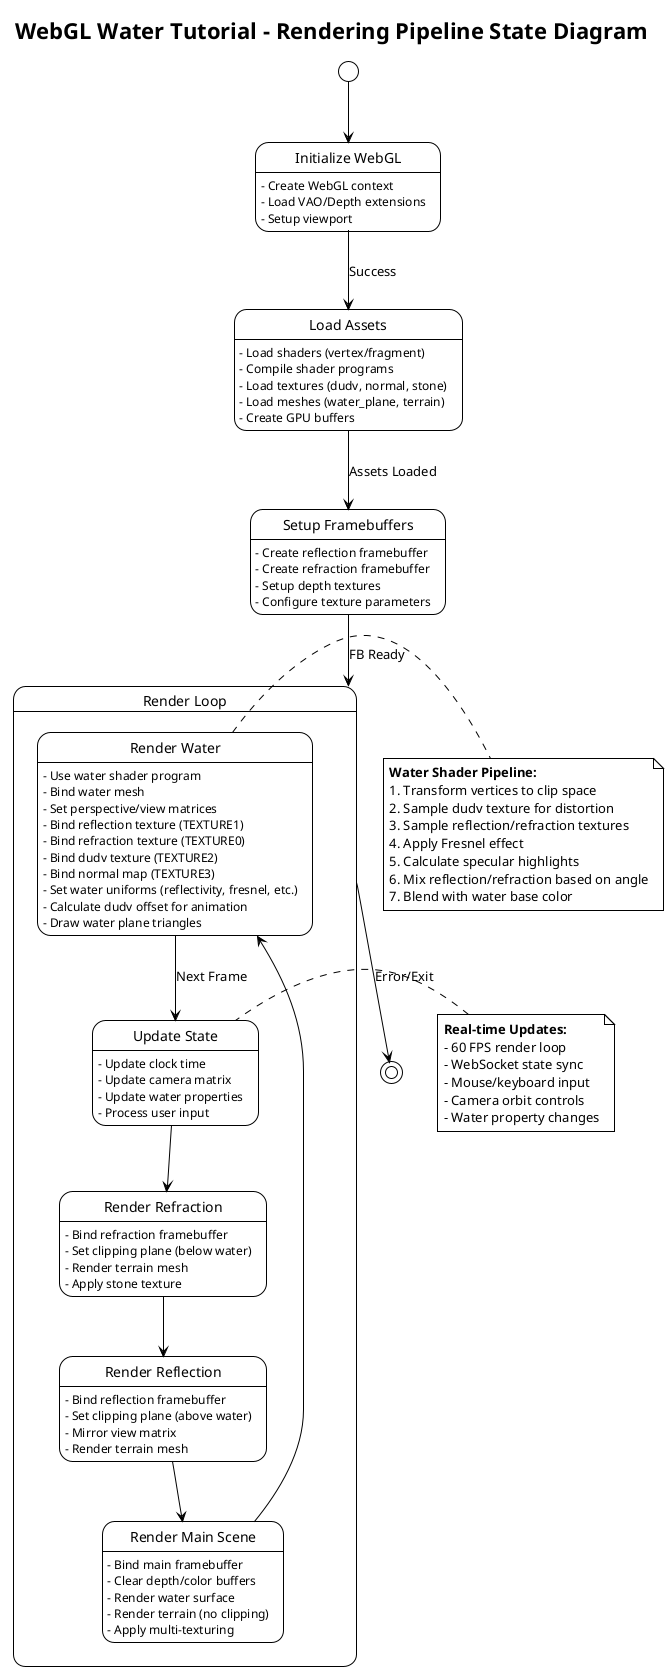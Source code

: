@startuml WebGL Water Rendering Pipeline
!theme plain
skinparam backgroundColor #FFFFFF
skinparam defaultFontColor #000000

title WebGL Water Tutorial - Rendering Pipeline State Diagram

state "Initialize WebGL" as Init {
  Init : - Create WebGL context
  Init : - Load VAO/Depth extensions
  Init : - Setup viewport
}

state "Load Assets" as LoadAssets {
  LoadAssets : - Load shaders (vertex/fragment)
  LoadAssets : - Compile shader programs
  LoadAssets : - Load textures (dudv, normal, stone)
  LoadAssets : - Load meshes (water_plane, terrain)
  LoadAssets : - Create GPU buffers
}

state "Setup Framebuffers" as SetupFB {
  SetupFB : - Create reflection framebuffer
  SetupFB : - Create refraction framebuffer
  SetupFB : - Setup depth textures
  SetupFB : - Configure texture parameters
}

state "Render Loop" as RenderLoop {

  state "Update State" as UpdateState {
    UpdateState : - Update clock time
    UpdateState : - Update camera matrix
    UpdateState : - Update water properties
    UpdateState : - Process user input
  }

  state "Render Refraction" as RenderRefraction {
    RenderRefraction : - Bind refraction framebuffer
    RenderRefraction : - Set clipping plane (below water)
    RenderRefraction : - Render terrain mesh
    RenderRefraction : - Apply stone texture
  }

  state "Render Reflection" as RenderReflection {
    RenderReflection : - Bind reflection framebuffer
    RenderReflection : - Set clipping plane (above water)
    RenderReflection : - Mirror view matrix
    RenderReflection : - Render terrain mesh
  }

  state "Render Main Scene" as RenderMain {
    RenderMain : - Bind main framebuffer
    RenderMain : - Clear depth/color buffers
    RenderMain : - Render water surface
    RenderMain : - Render terrain (no clipping)
    RenderMain : - Apply multi-texturing
  }

  state "Render Water" as RenderWater {
    RenderWater : - Use water shader program
    RenderWater : - Bind water mesh
    RenderWater : - Set perspective/view matrices
    RenderWater : - Bind reflection texture (TEXTURE1)
    RenderWater : - Bind refraction texture (TEXTURE0)
    RenderWater : - Bind dudv texture (TEXTURE2)
    RenderWater : - Bind normal map (TEXTURE3)
    RenderWater : - Set water uniforms (reflectivity, fresnel, etc.)
    RenderWater : - Calculate dudv offset for animation
    RenderWater : - Draw water plane triangles
  }

  UpdateState --> RenderRefraction
  RenderRefraction --> RenderReflection
  RenderReflection --> RenderMain
  RenderMain --> RenderWater
  RenderWater --> UpdateState : Next Frame
}

[*] --> Init
Init --> LoadAssets : Success
LoadAssets --> SetupFB : Assets Loaded
SetupFB --> RenderLoop : FB Ready
RenderLoop --> [*] : Error/Exit

note right of RenderWater
  **Water Shader Pipeline:**
  1. Transform vertices to clip space
  2. Sample dudv texture for distortion
  3. Sample reflection/refraction textures
  4. Apply Fresnel effect
  5. Calculate specular highlights
  6. Mix reflection/refraction based on angle
  7. Blend with water base color
end note

note left of UpdateState
  **Real-time Updates:**
  - 60 FPS render loop
  - WebSocket state sync
  - Mouse/keyboard input
  - Camera orbit controls
  - Water property changes
end note

@enduml
